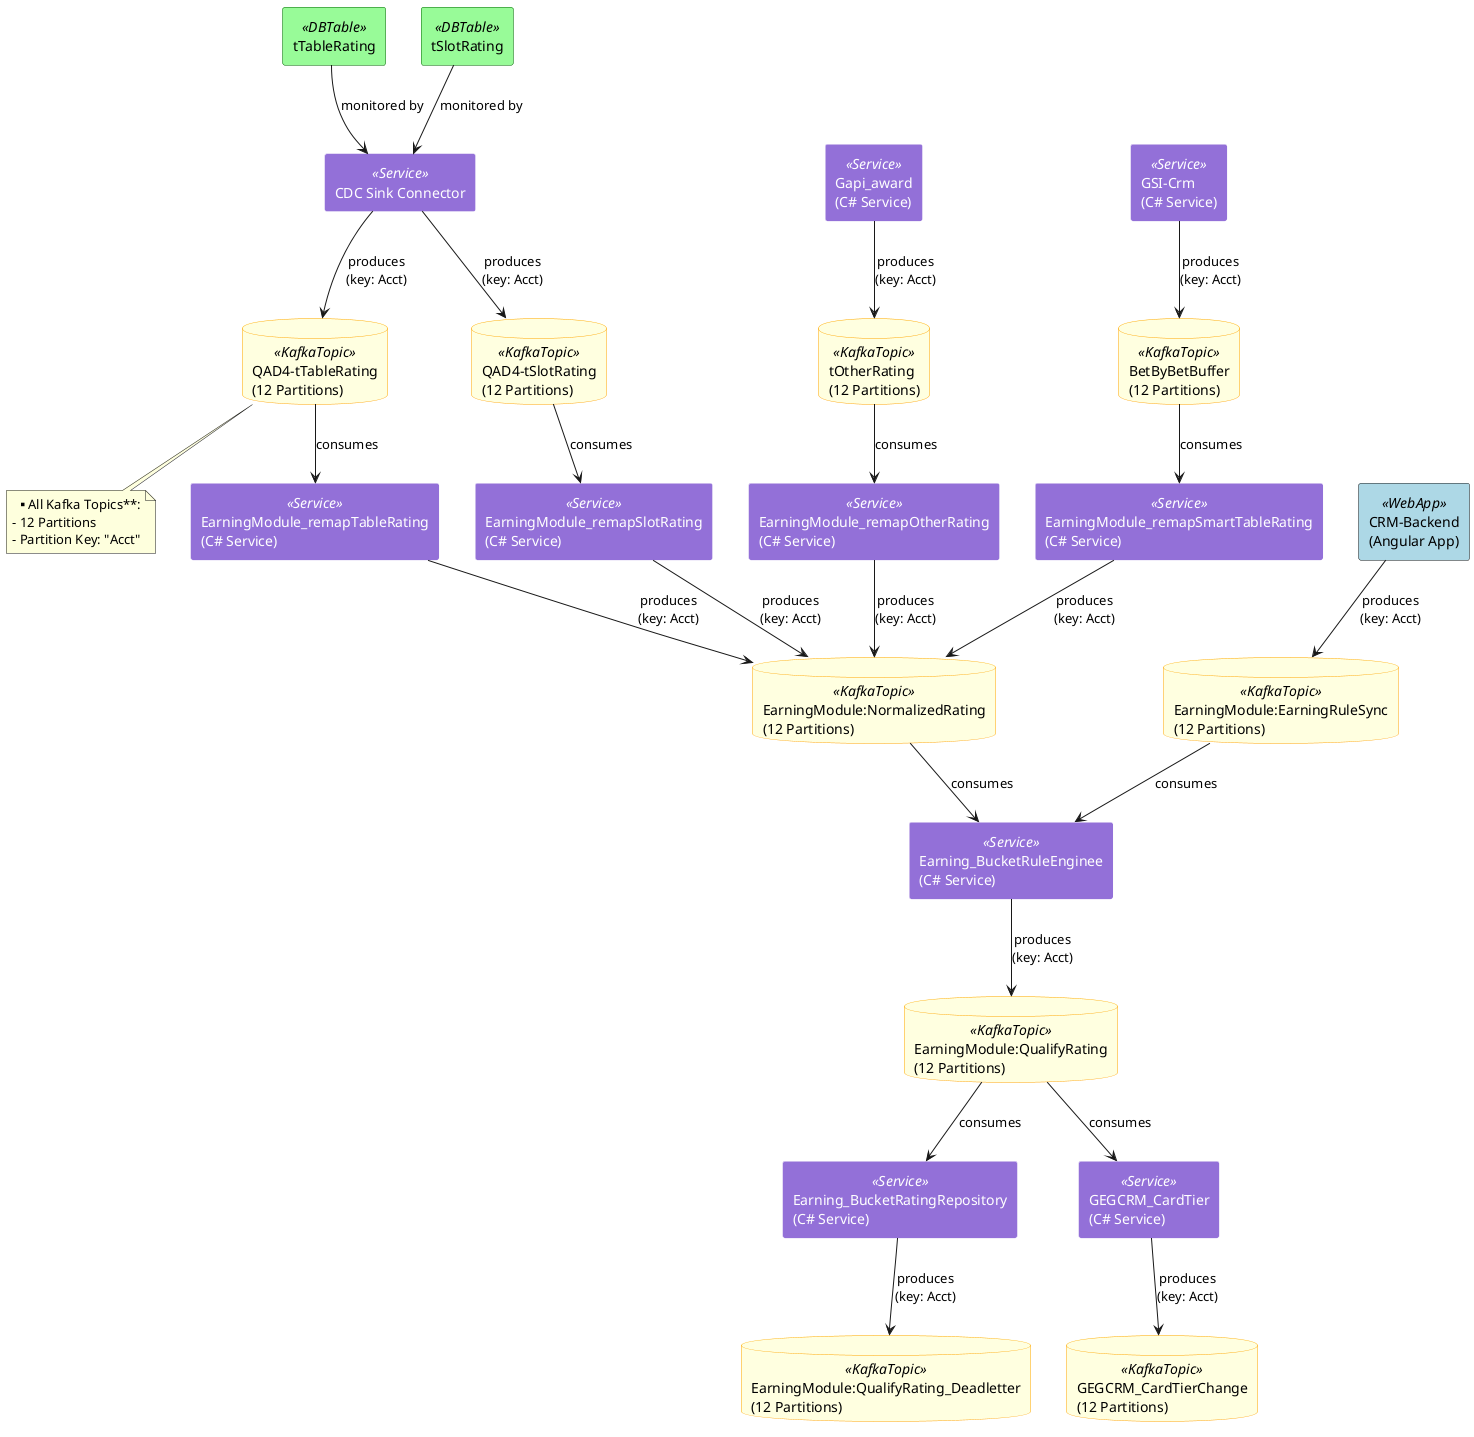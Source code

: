 @startuml Earning_Module_Kafka_Flow

' 自定義圖形樣式
skinparam rectangle {
  BackgroundColor<<Service>> MediumPurple
  BorderColor<<Service>> DarkPurple
  FontColor<<Service>> White
}

skinparam database {
  BackgroundColor<<KafkaTopic>> LightYellow
  BorderColor<<KafkaTopic>> Orange
  FontColor<<KafkaTopic>> Black
}

skinparam rectangle {
  BackgroundColor<<DBTable>> PaleGreen
  BorderColor<<DBTable>> DarkGreen
  FontColor<<DBTable>> Black
}

skinparam rectangle {
  BackgroundColor<<WebApp>> LightBlue
  BorderColor<<DarkBlue>> DarkPurple
  FontColor<<WebApp>> Black
}

' 資料庫表格
rectangle "tTableRating" as tTableRating <<DBTable>>
rectangle "tSlotRating" as tSlotRating <<DBTable>>

' Sink Connector
rectangle "CDC Sink Connector" as SinkConnector <<Service>>

' 服務定義
rectangle "Gapi_award\n(C# Service)" as Gapi_award <<Service>>
rectangle "GSI-Crm\n(C# Service)" as GSI_Crm <<Service>>
rectangle "EarningModule_remapTableRating\n(C# Service)" as EMTableRating <<Service>>
rectangle "EarningModule_remapOtherRating\n(C# Service)" as EMOtherRating <<Service>>
rectangle "EarningModule_remapSlotRating\n(C# Service)" as EMSlotRating <<Service>>
rectangle "EarningModule_remapSmartTableRating\n(C# Service)" as EMSmartTableRating <<Service>>
rectangle "Earning_BucketRuleEnginee\n(C# Service)" as EarningRuleEngine <<Service>>
rectangle "Earning_BucketRatingRepository\n(C# Service)" as EarningRepository <<Service>>
rectangle "GEGCRM_CardTier\n(C# Service)" as GEGCRM_CardTier <<Service>>
rectangle "CRM-Backend\n(Angular App)" as CRMBackend <<WebApp>>

' Kafka Topics 定義
database "QAD4-tTableRating\n(12 Partitions)" as QAD4TableRating <<KafkaTopic>>
database "QAD4-tSlotRating\n(12 Partitions)" as QAD4SlotRating <<KafkaTopic>>
database "tOtherRating\n(12 Partitions)" as tOtherRating <<KafkaTopic>>
database "BetByBetBuffer\n(12 Partitions)" as BetByBetBuffer <<KafkaTopic>>
database "EarningModule:NormalizedRating\n(12 Partitions)" as EMNormalizedRating <<KafkaTopic>>
database "EarningModule:EarningRuleSync\n(12 Partitions)" as EMEarningRuleSync <<KafkaTopic>>
database "EarningModule:QualifyRating\n(12 Partitions)" as EMQualifyRating <<KafkaTopic>>
database "EarningModule:QualifyRating_Deadletter\n(12 Partitions)" as EMQualifyRatingDeadletter <<KafkaTopic>>
database "GEGCRM_CardTierChange\n(12 Partitions)" as GEGCRMCardTierChange <<KafkaTopic>>

' 關係定義 - 資料來源與 CDC 連接器
tTableRating --> SinkConnector : monitored by
tSlotRating --> SinkConnector : monitored by

' CDC 連接器產生 Kafka 消息
SinkConnector --> QAD4TableRating : produces\n(key: Acct)
SinkConnector --> QAD4SlotRating : produces\n(key: Acct)

' 其他服務產生 Kafka 消息
Gapi_award --> tOtherRating : produces\n(key: Acct)
GSI_Crm --> BetByBetBuffer : produces\n(key: Acct)

' 消費 Kafka 消息
QAD4TableRating --> EMTableRating : consumes
tOtherRating --> EMOtherRating : consumes
QAD4SlotRating --> EMSlotRating : consumes
BetByBetBuffer --> EMSmartTableRating : consumes

' 產生標準化評分
EMTableRating --> EMNormalizedRating : produces\n(key: Acct)
EMOtherRating --> EMNormalizedRating : produces\n(key: Acct)
EMSlotRating --> EMNormalizedRating : produces\n(key: Acct)
EMSmartTableRating --> EMNormalizedRating : produces\n(key: Acct)

' CRM Backend 生成規則同步消息
CRMBackend --> EMEarningRuleSync : produces\n(key: Acct)

' Earning Rule Engine 處理
EMNormalizedRating --> EarningRuleEngine : consumes
EMEarningRuleSync --> EarningRuleEngine : consumes

' Earning Rule Engine 產生輸出
EarningRuleEngine --> EMQualifyRating : produces\n(key: Acct)
EarningRepository --> EMQualifyRatingDeadletter : produces\n(key: Acct)

' 評分資料庫和卡等級處理
EMQualifyRating --> EarningRepository : consumes
EMQualifyRating --> GEGCRM_CardTier : consumes

' 卡等級變更通知
GEGCRM_CardTier --> GEGCRMCardTierChange : produces\n(key: Acct)

' 詳細信息註釋
note bottom of QAD4TableRating
  ** All Kafka Topics**:
  - 12 Partitions
  - Partition Key: "Acct"
endnote

@enduml












-- 
1. 所有kafka topic都有12個partition
2. 所有partition key為: "Acct"
2. sink connector monitor "tTableRating", "tSlotRating"這2張table, 然後produce CDC kafka topic message出來, kafka topic分別為"QAD4-tTableRating", "QAD4-tSlotRating"
3. Gapi_award 這個C# service produce message to kafka topic "tOtherRating"
3. GSI-Crm這個C# service produce message to kafka topic "BetByBetBuffer"
4. EarningModule_remapTableRating 這個C# service consume "QAD4-tTableRating"
5. EarningModule_remapOtherRating 這個C# service consume "tOtherRating"
6. EarningModule_remapSlotRating 這個C# service consume "QAD4-tSlotRating"
7. EarningModule_remapSmartTableRating 這個C# service consume "BetByBetBuffer"
8. EarningModule_remapTableRating,EarningModule_remapOtherRating,EarningModule_remapSlotRating, EarningModule_remapSmartTableRating 這4個C# service produce message to kafka topic "EarningModule:NormalizedRating"
9. "CRM-Backend" 這個 augular service produce message to kafka topic "EarningModule:EarningRuleSync"
10. Earning_BucketRuleEnginee 這個C# service consume "EarningModule:NormalizedRating", "EarningModule:EarningRuleSync"
11. Earning_BucketRuleEnginee 這個C# service produce message to kafka topic "EarningModule:QualifyRating"
12 Earning_BucketRatingRepository 這個C# consumer "EarningModule:QualifyRating"
13 Earning_BucketRatingRepository 這個C# service produce message to kafka topic "EarningModule:QualifyRating_Deadletter"
14. GEGCRM_CardTier 這個C# service consume "EarningModule:QualifyRating"
15 GEGCRM_CardTier 這個C# service produce message to kafka topic "GEGCRM_CardTierChange"
